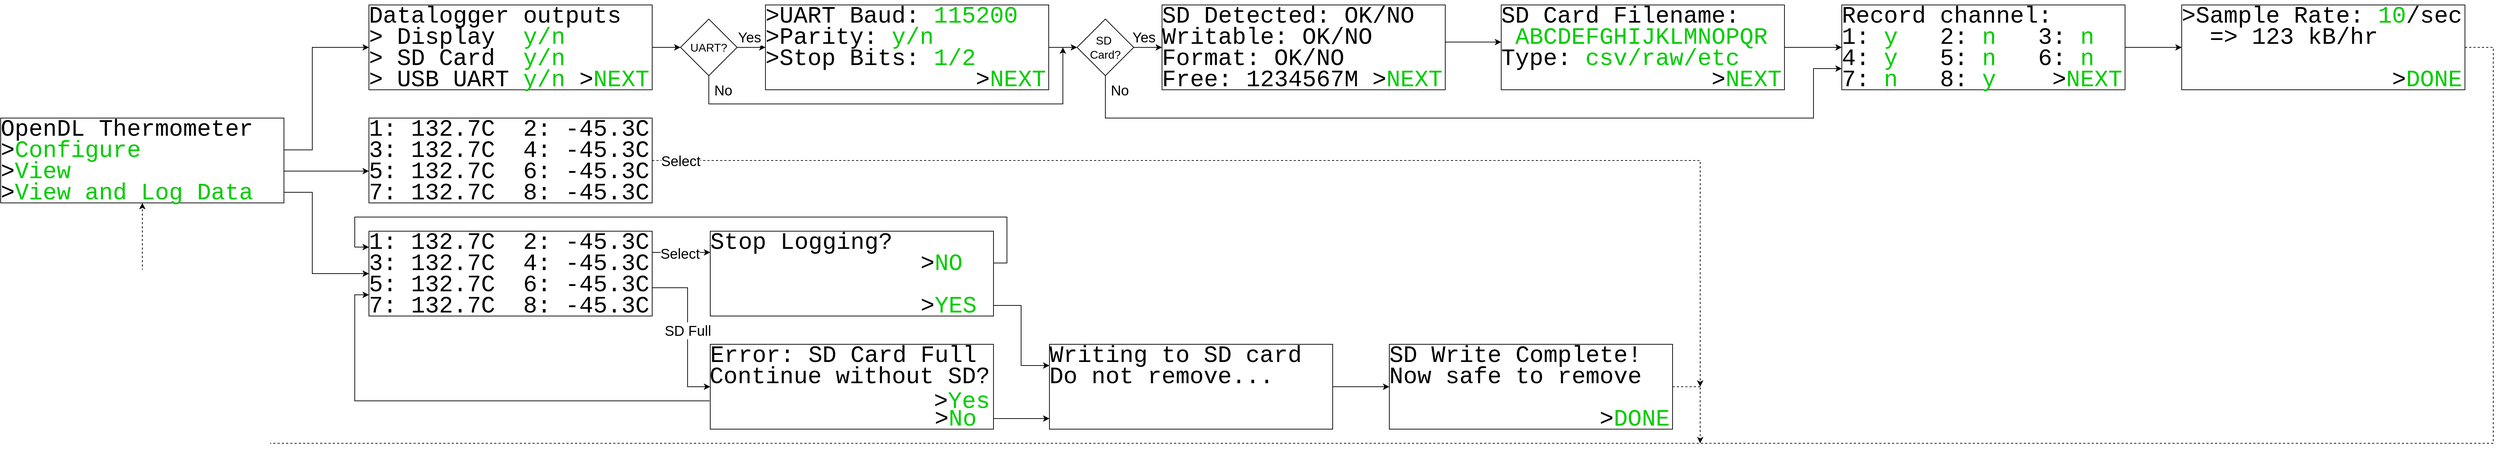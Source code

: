 <mxfile version="24.7.17">
  <diagram name="Page-1" id="Q3xABJWAg-SNLwv8lgqA">
    <mxGraphModel dx="2954" dy="1181" grid="1" gridSize="10" guides="1" tooltips="1" connect="1" arrows="1" fold="1" page="1" pageScale="1" pageWidth="827" pageHeight="1169" math="0" shadow="0">
      <root>
        <mxCell id="0" />
        <mxCell id="1" parent="0" />
        <mxCell id="KfBXZv0DRO6nxlZnSBsi-146" value="" style="rounded=0;whiteSpace=wrap;html=1;" vertex="1" parent="1">
          <mxGeometry x="1042" y="360" width="400" height="120" as="geometry" />
        </mxCell>
        <mxCell id="KfBXZv0DRO6nxlZnSBsi-16" value="" style="rounded=0;whiteSpace=wrap;html=1;" vertex="1" parent="1">
          <mxGeometry x="40" y="200" width="400" height="120" as="geometry" />
        </mxCell>
        <mxCell id="KfBXZv0DRO6nxlZnSBsi-17" value="&lt;font face=&quot;Courier New&quot;&gt;OpenDL Thermometer&lt;/font&gt;" style="text;html=1;align=left;verticalAlign=middle;whiteSpace=wrap;rounded=0;fontSize=33;spacingRight=0;spacingTop=0;spacing=0;imageHeight=24;fixedWidth=1;" vertex="1" parent="1">
          <mxGeometry x="40" y="200" width="400" height="30" as="geometry" />
        </mxCell>
        <mxCell id="KfBXZv0DRO6nxlZnSBsi-26" style="edgeStyle=orthogonalEdgeStyle;rounded=0;orthogonalLoop=1;jettySize=auto;html=1;exitX=1;exitY=0.5;exitDx=0;exitDy=0;entryX=0;entryY=0;entryDx=0;entryDy=0;" edge="1" parent="1" source="KfBXZv0DRO6nxlZnSBsi-18" target="KfBXZv0DRO6nxlZnSBsi-24">
          <mxGeometry relative="1" as="geometry">
            <Array as="points">
              <mxPoint x="480" y="245" />
              <mxPoint x="480" y="100" />
            </Array>
          </mxGeometry>
        </mxCell>
        <mxCell id="KfBXZv0DRO6nxlZnSBsi-18" value="&lt;font face=&quot;Courier New&quot;&gt;&amp;gt;&lt;font color=&quot;#00cc00&quot;&gt;Configure&lt;br&gt;&lt;/font&gt;&lt;/font&gt;" style="text;html=1;align=left;verticalAlign=middle;whiteSpace=wrap;rounded=0;fontSize=33;spacingRight=0;spacingTop=0;spacing=0;imageHeight=24;fixedWidth=1;" vertex="1" parent="1">
          <mxGeometry x="40" y="230" width="400" height="30" as="geometry" />
        </mxCell>
        <mxCell id="KfBXZv0DRO6nxlZnSBsi-32" style="edgeStyle=orthogonalEdgeStyle;rounded=0;orthogonalLoop=1;jettySize=auto;html=1;exitX=1;exitY=0.5;exitDx=0;exitDy=0;entryX=0;entryY=0.5;entryDx=0;entryDy=0;" edge="1" parent="1" source="KfBXZv0DRO6nxlZnSBsi-19">
          <mxGeometry relative="1" as="geometry">
            <mxPoint x="560" y="275" as="targetPoint" />
          </mxGeometry>
        </mxCell>
        <mxCell id="KfBXZv0DRO6nxlZnSBsi-19" value="&lt;font face=&quot;Courier New&quot;&gt;&amp;gt;&lt;font color=&quot;#00cc00&quot;&gt;View&lt;br&gt;&lt;/font&gt;&lt;/font&gt;" style="text;html=1;align=left;verticalAlign=middle;whiteSpace=wrap;rounded=0;fontSize=33;spacingRight=0;spacingTop=0;spacing=0;imageHeight=24;fixedWidth=1;" vertex="1" parent="1">
          <mxGeometry x="40" y="260" width="400" height="30" as="geometry" />
        </mxCell>
        <mxCell id="KfBXZv0DRO6nxlZnSBsi-38" style="edgeStyle=orthogonalEdgeStyle;rounded=0;orthogonalLoop=1;jettySize=auto;html=1;exitX=1;exitY=0.5;exitDx=0;exitDy=0;entryX=0;entryY=0;entryDx=0;entryDy=0;" edge="1" parent="1" source="KfBXZv0DRO6nxlZnSBsi-20">
          <mxGeometry relative="1" as="geometry">
            <mxPoint x="560.0" y="420" as="targetPoint" />
            <Array as="points">
              <mxPoint x="480" y="305" />
              <mxPoint x="480" y="420" />
            </Array>
          </mxGeometry>
        </mxCell>
        <mxCell id="KfBXZv0DRO6nxlZnSBsi-20" value="&lt;font face=&quot;Courier New&quot;&gt;&amp;gt;&lt;font color=&quot;#00cc00&quot;&gt;View and Log Data&lt;br&gt;&lt;/font&gt;&lt;/font&gt;" style="text;html=1;align=left;verticalAlign=middle;whiteSpace=wrap;rounded=0;fontSize=33;spacingRight=0;spacingTop=0;spacing=0;imageHeight=24;fixedWidth=1;" vertex="1" parent="1">
          <mxGeometry x="40" y="290" width="400" height="30" as="geometry" />
        </mxCell>
        <mxCell id="KfBXZv0DRO6nxlZnSBsi-21" value="" style="rounded=0;whiteSpace=wrap;html=1;" vertex="1" parent="1">
          <mxGeometry x="560" y="40" width="400" height="120" as="geometry" />
        </mxCell>
        <mxCell id="KfBXZv0DRO6nxlZnSBsi-22" value="&lt;font face=&quot;Courier New&quot;&gt;Datalogger outputs&lt;br&gt;&lt;/font&gt;" style="text;html=1;align=left;verticalAlign=middle;whiteSpace=wrap;rounded=0;fontSize=33;spacingRight=0;spacingTop=0;spacing=0;imageHeight=24;fixedWidth=1;" vertex="1" parent="1">
          <mxGeometry x="560" y="40" width="400" height="30" as="geometry" />
        </mxCell>
        <mxCell id="KfBXZv0DRO6nxlZnSBsi-23" value="&lt;font face=&quot;Courier New&quot;&gt;&amp;gt; Display&amp;nbsp; &lt;font color=&quot;#00cc00&quot;&gt;y/n&lt;br&gt;&lt;/font&gt;&lt;/font&gt;" style="text;html=1;align=left;verticalAlign=middle;whiteSpace=wrap;rounded=0;fontSize=33;spacingRight=0;spacingTop=0;spacing=0;imageHeight=24;fixedWidth=1;" vertex="1" parent="1">
          <mxGeometry x="560" y="70" width="400" height="30" as="geometry" />
        </mxCell>
        <mxCell id="KfBXZv0DRO6nxlZnSBsi-104" style="edgeStyle=orthogonalEdgeStyle;rounded=0;orthogonalLoop=1;jettySize=auto;html=1;exitX=1;exitY=0;exitDx=0;exitDy=0;entryX=0;entryY=0.5;entryDx=0;entryDy=0;" edge="1" parent="1" source="KfBXZv0DRO6nxlZnSBsi-24" target="KfBXZv0DRO6nxlZnSBsi-103">
          <mxGeometry relative="1" as="geometry">
            <Array as="points">
              <mxPoint x="970" y="100" />
              <mxPoint x="970" y="100" />
            </Array>
          </mxGeometry>
        </mxCell>
        <mxCell id="KfBXZv0DRO6nxlZnSBsi-24" value="&lt;font face=&quot;Courier New&quot;&gt;&amp;gt; SD Card&amp;nbsp; &lt;font color=&quot;#00cc00&quot;&gt;y/n&lt;br&gt;&lt;/font&gt;&lt;/font&gt;" style="text;html=1;align=left;verticalAlign=middle;whiteSpace=wrap;rounded=0;fontSize=33;spacingRight=0;spacingTop=0;spacing=0;imageHeight=24;fixedWidth=1;" vertex="1" parent="1">
          <mxGeometry x="560" y="100" width="400" height="30" as="geometry" />
        </mxCell>
        <mxCell id="KfBXZv0DRO6nxlZnSBsi-25" value="&lt;font face=&quot;Courier New&quot;&gt;&amp;gt; USB UART &lt;font color=&quot;#00cc00&quot;&gt;y/n&lt;/font&gt; &amp;gt;&lt;font color=&quot;#00cc00&quot;&gt;NEXT&lt;br&gt;&lt;/font&gt;&lt;/font&gt;" style="text;html=1;align=left;verticalAlign=middle;whiteSpace=wrap;rounded=0;fontSize=33;spacingRight=0;spacingTop=0;spacing=0;imageHeight=24;fixedWidth=1;" vertex="1" parent="1">
          <mxGeometry x="560" y="130" width="400" height="30" as="geometry" />
        </mxCell>
        <mxCell id="KfBXZv0DRO6nxlZnSBsi-27" value="" style="rounded=0;whiteSpace=wrap;html=1;" vertex="1" parent="1">
          <mxGeometry x="560" y="200" width="400" height="120" as="geometry" />
        </mxCell>
        <mxCell id="KfBXZv0DRO6nxlZnSBsi-33" value="" style="rounded=0;whiteSpace=wrap;html=1;" vertex="1" parent="1">
          <mxGeometry x="560" y="360" width="400" height="120" as="geometry" />
        </mxCell>
        <mxCell id="KfBXZv0DRO6nxlZnSBsi-39" value="&lt;font face=&quot;Courier New&quot;&gt;1: 132.7C&amp;nbsp; 2: -45.3C&lt;br&gt;&lt;/font&gt;" style="text;html=1;align=left;verticalAlign=middle;whiteSpace=wrap;rounded=0;fontSize=33;spacingRight=0;spacingTop=0;spacing=0;imageHeight=24;fixedWidth=1;" vertex="1" parent="1">
          <mxGeometry x="560" y="200" width="400" height="30" as="geometry" />
        </mxCell>
        <mxCell id="KfBXZv0DRO6nxlZnSBsi-40" value="&lt;font face=&quot;Courier New&quot;&gt;3: 132.7C&amp;nbsp; 4: -45.3C&lt;br&gt;&lt;/font&gt;" style="text;html=1;align=left;verticalAlign=middle;whiteSpace=wrap;rounded=0;fontSize=33;spacingRight=0;spacingTop=0;spacing=0;imageHeight=24;fixedWidth=1;" vertex="1" parent="1">
          <mxGeometry x="560" y="230" width="400" height="30" as="geometry" />
        </mxCell>
        <mxCell id="KfBXZv0DRO6nxlZnSBsi-135" style="edgeStyle=orthogonalEdgeStyle;rounded=0;orthogonalLoop=1;jettySize=auto;html=1;exitX=1;exitY=0;exitDx=0;exitDy=0;dashed=1;" edge="1" parent="1" source="KfBXZv0DRO6nxlZnSBsi-41">
          <mxGeometry relative="1" as="geometry">
            <mxPoint x="2440" y="580" as="targetPoint" />
            <Array as="points">
              <mxPoint x="2440" y="260" />
            </Array>
          </mxGeometry>
        </mxCell>
        <mxCell id="KfBXZv0DRO6nxlZnSBsi-41" value="&lt;font face=&quot;Courier New&quot;&gt;5: 132.7C&amp;nbsp; 6: -45.3C&lt;br&gt;&lt;/font&gt;" style="text;html=1;align=left;verticalAlign=middle;whiteSpace=wrap;rounded=0;fontSize=33;spacingRight=0;spacingTop=0;spacing=0;imageHeight=24;fixedWidth=1;" vertex="1" parent="1">
          <mxGeometry x="560" y="260" width="400" height="30" as="geometry" />
        </mxCell>
        <mxCell id="KfBXZv0DRO6nxlZnSBsi-42" value="&lt;font face=&quot;Courier New&quot;&gt;7: 132.7C&amp;nbsp; 8: -45.3C&lt;br&gt;&lt;/font&gt;" style="text;html=1;align=left;verticalAlign=middle;whiteSpace=wrap;rounded=0;fontSize=33;spacingRight=0;spacingTop=0;spacing=0;imageHeight=24;fixedWidth=1;" vertex="1" parent="1">
          <mxGeometry x="560" y="290" width="400" height="30" as="geometry" />
        </mxCell>
        <mxCell id="KfBXZv0DRO6nxlZnSBsi-51" value="" style="rounded=0;whiteSpace=wrap;html=1;" vertex="1" parent="1">
          <mxGeometry x="1680" y="40" width="400" height="120" as="geometry" />
        </mxCell>
        <mxCell id="KfBXZv0DRO6nxlZnSBsi-52" value="&lt;font face=&quot;Courier New&quot;&gt;SD Detected: OK/NO&lt;br&gt;&lt;/font&gt;" style="text;html=1;align=left;verticalAlign=middle;whiteSpace=wrap;rounded=0;fontSize=33;spacingRight=0;spacingTop=0;spacing=0;imageHeight=24;fixedWidth=1;" vertex="1" parent="1">
          <mxGeometry x="1680" y="40" width="400" height="30" as="geometry" />
        </mxCell>
        <mxCell id="KfBXZv0DRO6nxlZnSBsi-102" style="edgeStyle=orthogonalEdgeStyle;rounded=0;orthogonalLoop=1;jettySize=auto;html=1;exitX=1;exitY=0.75;exitDx=0;exitDy=0;entryX=0;entryY=0.75;entryDx=0;entryDy=0;" edge="1" parent="1" source="KfBXZv0DRO6nxlZnSBsi-53" target="KfBXZv0DRO6nxlZnSBsi-66">
          <mxGeometry relative="1" as="geometry" />
        </mxCell>
        <mxCell id="KfBXZv0DRO6nxlZnSBsi-53" value="&lt;font face=&quot;Courier New&quot;&gt;Writable: OK/NO&lt;br&gt;&lt;/font&gt;" style="text;html=1;align=left;verticalAlign=middle;whiteSpace=wrap;rounded=0;fontSize=33;spacingRight=0;spacingTop=0;spacing=0;imageHeight=24;fixedWidth=1;" vertex="1" parent="1">
          <mxGeometry x="1680" y="70" width="400" height="30" as="geometry" />
        </mxCell>
        <mxCell id="KfBXZv0DRO6nxlZnSBsi-54" value="&lt;font face=&quot;Courier New&quot;&gt;Format: OK/NO&lt;br&gt;&lt;/font&gt;" style="text;html=1;align=left;verticalAlign=middle;whiteSpace=wrap;rounded=0;fontSize=33;spacingRight=0;spacingTop=0;spacing=0;imageHeight=24;fixedWidth=1;" vertex="1" parent="1">
          <mxGeometry x="1680" y="100" width="400" height="30" as="geometry" />
        </mxCell>
        <mxCell id="KfBXZv0DRO6nxlZnSBsi-57" value="&lt;font face=&quot;Courier New&quot;&gt;1: 132.7C&amp;nbsp; 2: -45.3C&lt;br&gt;&lt;/font&gt;" style="text;html=1;align=left;verticalAlign=middle;whiteSpace=wrap;rounded=0;fontSize=33;spacingRight=0;spacingTop=0;spacing=0;imageHeight=24;fixedWidth=1;" vertex="1" parent="1">
          <mxGeometry x="560" y="360" width="400" height="30" as="geometry" />
        </mxCell>
        <mxCell id="KfBXZv0DRO6nxlZnSBsi-151" style="edgeStyle=orthogonalEdgeStyle;rounded=0;orthogonalLoop=1;jettySize=auto;html=1;exitX=1;exitY=0;exitDx=0;exitDy=0;entryX=0;entryY=0.25;entryDx=0;entryDy=0;jumpStyle=arc;" edge="1" parent="1" source="KfBXZv0DRO6nxlZnSBsi-58" target="KfBXZv0DRO6nxlZnSBsi-146">
          <mxGeometry relative="1" as="geometry">
            <Array as="points">
              <mxPoint x="980" y="390" />
              <mxPoint x="980" y="390" />
            </Array>
          </mxGeometry>
        </mxCell>
        <mxCell id="KfBXZv0DRO6nxlZnSBsi-58" value="&lt;font face=&quot;Courier New&quot;&gt;3: 132.7C&amp;nbsp; 4: -45.3C&lt;br&gt;&lt;/font&gt;" style="text;html=1;align=left;verticalAlign=middle;whiteSpace=wrap;rounded=0;fontSize=33;spacingRight=0;spacingTop=0;spacing=0;imageHeight=24;fixedWidth=1;" vertex="1" parent="1">
          <mxGeometry x="560" y="390" width="400" height="30" as="geometry" />
        </mxCell>
        <mxCell id="KfBXZv0DRO6nxlZnSBsi-126" style="edgeStyle=orthogonalEdgeStyle;rounded=0;orthogonalLoop=1;jettySize=auto;html=1;exitX=1;exitY=0;exitDx=0;exitDy=0;entryX=0;entryY=0.5;entryDx=0;entryDy=0;jumpStyle=arc;" edge="1" parent="1" target="KfBXZv0DRO6nxlZnSBsi-121">
          <mxGeometry relative="1" as="geometry">
            <mxPoint x="960" y="440" as="sourcePoint" />
            <mxPoint x="1042" y="600" as="targetPoint" />
            <Array as="points">
              <mxPoint x="1010" y="440" />
              <mxPoint x="1010" y="580" />
            </Array>
          </mxGeometry>
        </mxCell>
        <mxCell id="KfBXZv0DRO6nxlZnSBsi-127" value="SD Full" style="edgeLabel;html=1;align=center;verticalAlign=middle;resizable=0;points=[];fontSize=20;" vertex="1" connectable="0" parent="KfBXZv0DRO6nxlZnSBsi-126">
          <mxGeometry x="-0.056" relative="1" as="geometry">
            <mxPoint y="5" as="offset" />
          </mxGeometry>
        </mxCell>
        <mxCell id="KfBXZv0DRO6nxlZnSBsi-59" value="&lt;font face=&quot;Courier New&quot;&gt;5: 132.7C&amp;nbsp; 6: -45.3C&lt;br&gt;&lt;/font&gt;" style="text;html=1;align=left;verticalAlign=middle;whiteSpace=wrap;rounded=0;fontSize=33;spacingRight=0;spacingTop=0;spacing=0;imageHeight=24;fixedWidth=1;" vertex="1" parent="1">
          <mxGeometry x="560" y="420" width="400" height="30" as="geometry" />
        </mxCell>
        <mxCell id="KfBXZv0DRO6nxlZnSBsi-60" value="&lt;font face=&quot;Courier New&quot;&gt;7: 132.7C&amp;nbsp; 8: -45.3C&lt;br&gt;&lt;/font&gt;" style="text;html=1;align=left;verticalAlign=middle;whiteSpace=wrap;rounded=0;fontSize=33;spacingRight=0;spacingTop=0;spacing=0;imageHeight=24;fixedWidth=1;" vertex="1" parent="1">
          <mxGeometry x="560" y="450" width="400" height="30" as="geometry" />
        </mxCell>
        <mxCell id="KfBXZv0DRO6nxlZnSBsi-61" value="&lt;font face=&quot;Courier New&quot;&gt;Free: 1234567M &amp;gt;&lt;font color=&quot;#00cc00&quot;&gt;NEXT&lt;br&gt;&lt;/font&gt;&lt;/font&gt;" style="text;html=1;align=left;verticalAlign=middle;whiteSpace=wrap;rounded=0;fontSize=33;spacingRight=0;spacingTop=0;spacing=0;imageHeight=24;fixedWidth=1;" vertex="1" parent="1">
          <mxGeometry x="1680" y="130" width="400" height="30" as="geometry" />
        </mxCell>
        <mxCell id="KfBXZv0DRO6nxlZnSBsi-64" value="" style="rounded=0;whiteSpace=wrap;html=1;" vertex="1" parent="1">
          <mxGeometry x="2159" y="40" width="400" height="120" as="geometry" />
        </mxCell>
        <mxCell id="KfBXZv0DRO6nxlZnSBsi-65" value="&lt;font face=&quot;Courier New&quot;&gt;SD Card Filename:&lt;br&gt;&lt;/font&gt;" style="text;html=1;align=left;verticalAlign=middle;whiteSpace=wrap;rounded=0;fontSize=33;spacingRight=0;spacingTop=0;spacing=0;imageHeight=24;fixedWidth=1;" vertex="1" parent="1">
          <mxGeometry x="2159" y="40" width="400" height="30" as="geometry" />
        </mxCell>
        <mxCell id="KfBXZv0DRO6nxlZnSBsi-66" value="&lt;font face=&quot;Courier New&quot;&gt;&amp;nbsp;&lt;font color=&quot;#00cc00&quot;&gt;ABCDEFGHIJKLMNOPQR&lt;/font&gt;&lt;/font&gt;" style="text;html=1;align=left;verticalAlign=middle;whiteSpace=wrap;rounded=0;fontSize=33;spacingRight=0;spacingTop=0;spacing=0;imageHeight=24;fixedWidth=1;" vertex="1" parent="1">
          <mxGeometry x="2159" y="70" width="400" height="30" as="geometry" />
        </mxCell>
        <mxCell id="KfBXZv0DRO6nxlZnSBsi-86" style="edgeStyle=orthogonalEdgeStyle;rounded=0;orthogonalLoop=1;jettySize=auto;html=1;exitX=1;exitY=0;exitDx=0;exitDy=0;entryX=0;entryY=0;entryDx=0;entryDy=0;" edge="1" parent="1" source="KfBXZv0DRO6nxlZnSBsi-70" target="KfBXZv0DRO6nxlZnSBsi-91">
          <mxGeometry relative="1" as="geometry">
            <mxPoint x="2869" y="120" as="targetPoint" />
            <Array as="points">
              <mxPoint x="2620" y="100" />
              <mxPoint x="2620" y="100" />
            </Array>
          </mxGeometry>
        </mxCell>
        <mxCell id="KfBXZv0DRO6nxlZnSBsi-70" value="&lt;font face=&quot;Courier New&quot;&gt;Type: &lt;font color=&quot;#00cc00&quot;&gt;csv/raw/etc&lt;br&gt;&lt;/font&gt;&lt;/font&gt;" style="text;html=1;align=left;verticalAlign=middle;whiteSpace=wrap;rounded=0;fontSize=33;spacingRight=0;spacingTop=0;spacing=0;imageHeight=24;fixedWidth=1;" vertex="1" parent="1">
          <mxGeometry x="2159" y="100" width="400" height="30" as="geometry" />
        </mxCell>
        <mxCell id="KfBXZv0DRO6nxlZnSBsi-79" value="&lt;font face=&quot;Courier New&quot;&gt;&amp;nbsp;&amp;nbsp;&amp;nbsp;&amp;nbsp;&amp;nbsp;&amp;nbsp;&amp;nbsp;&amp;nbsp;&amp;nbsp;&amp;nbsp;&amp;nbsp;&amp;nbsp;&amp;nbsp;&amp;nbsp; &amp;gt;&lt;font color=&quot;#00cc00&quot;&gt;NEXT&lt;/font&gt;&lt;/font&gt;" style="text;html=1;align=left;verticalAlign=middle;whiteSpace=wrap;rounded=0;fontSize=33;spacingRight=0;spacingTop=0;spacing=0;imageHeight=24;fixedWidth=1;" vertex="1" parent="1">
          <mxGeometry x="2159" y="130" width="400" height="30" as="geometry" />
        </mxCell>
        <mxCell id="KfBXZv0DRO6nxlZnSBsi-88" value="" style="rounded=0;whiteSpace=wrap;html=1;" vertex="1" parent="1">
          <mxGeometry x="2640" y="40" width="400" height="120" as="geometry" />
        </mxCell>
        <mxCell id="KfBXZv0DRO6nxlZnSBsi-89" value="&lt;font face=&quot;Courier New&quot;&gt;Record channel:&lt;br&gt;&lt;/font&gt;" style="text;html=1;align=left;verticalAlign=middle;whiteSpace=wrap;rounded=0;fontSize=33;spacingRight=0;spacingTop=0;spacing=0;imageHeight=24;fixedWidth=1;" vertex="1" parent="1">
          <mxGeometry x="2640" y="40" width="400" height="30" as="geometry" />
        </mxCell>
        <mxCell id="KfBXZv0DRO6nxlZnSBsi-90" value="&lt;font face=&quot;Courier New&quot;&gt;1: &lt;font color=&quot;#00cc00&quot;&gt;y&lt;/font&gt;&amp;nbsp;&amp;nbsp; 2: &lt;font color=&quot;#00cc00&quot;&gt;n&lt;/font&gt;&amp;nbsp;&amp;nbsp; 3: &lt;font color=&quot;#00cc00&quot;&gt;n&lt;/font&gt;&lt;/font&gt;" style="text;html=1;align=left;verticalAlign=middle;whiteSpace=wrap;rounded=0;fontSize=33;spacingRight=0;spacingTop=0;spacing=0;imageHeight=24;fixedWidth=1;" vertex="1" parent="1">
          <mxGeometry x="2640" y="70" width="400" height="30" as="geometry" />
        </mxCell>
        <mxCell id="KfBXZv0DRO6nxlZnSBsi-120" style="edgeStyle=orthogonalEdgeStyle;rounded=0;orthogonalLoop=1;jettySize=auto;html=1;exitX=1;exitY=0;exitDx=0;exitDy=0;entryX=0;entryY=1;entryDx=0;entryDy=0;" edge="1" parent="1" source="KfBXZv0DRO6nxlZnSBsi-91">
          <mxGeometry relative="1" as="geometry">
            <mxPoint x="3120" y="100" as="targetPoint" />
            <Array as="points">
              <mxPoint x="3060" y="100" />
              <mxPoint x="3060" y="100" />
            </Array>
          </mxGeometry>
        </mxCell>
        <mxCell id="KfBXZv0DRO6nxlZnSBsi-91" value="&lt;font face=&quot;Courier New&quot;&gt;4: &lt;font color=&quot;#00cc00&quot;&gt;y&lt;/font&gt;&amp;nbsp;&amp;nbsp; 5: &lt;font color=&quot;#00cc00&quot;&gt;n&lt;/font&gt;&amp;nbsp;&amp;nbsp; 6: &lt;font color=&quot;#00cc00&quot;&gt;n&lt;/font&gt;&lt;/font&gt;" style="text;html=1;align=left;verticalAlign=middle;whiteSpace=wrap;rounded=0;fontSize=33;spacingRight=0;spacingTop=0;spacing=0;imageHeight=24;fixedWidth=1;" vertex="1" parent="1">
          <mxGeometry x="2640" y="100" width="400" height="30" as="geometry" />
        </mxCell>
        <mxCell id="KfBXZv0DRO6nxlZnSBsi-92" value="&lt;font face=&quot;Courier New&quot;&gt;7: &lt;font color=&quot;#00cc00&quot;&gt;n&lt;/font&gt;&amp;nbsp;&amp;nbsp; 8: &lt;font color=&quot;#00cc00&quot;&gt;y&lt;/font&gt;&lt;/font&gt;&lt;font face=&quot;Courier New&quot;&gt;&amp;nbsp;&amp;nbsp;&amp;nbsp; &amp;gt;&lt;font color=&quot;#00cc00&quot;&gt;NEXT&lt;/font&gt;&lt;/font&gt;" style="text;html=1;align=left;verticalAlign=middle;whiteSpace=wrap;rounded=0;fontSize=33;spacingRight=0;spacingTop=0;spacing=0;imageHeight=24;fixedWidth=1;" vertex="1" parent="1">
          <mxGeometry x="2640" y="130" width="400" height="30" as="geometry" />
        </mxCell>
        <mxCell id="KfBXZv0DRO6nxlZnSBsi-95" value="" style="rounded=0;whiteSpace=wrap;html=1;" vertex="1" parent="1">
          <mxGeometry x="1120" y="40" width="400" height="120" as="geometry" />
        </mxCell>
        <mxCell id="KfBXZv0DRO6nxlZnSBsi-96" value="&lt;font face=&quot;Courier New&quot;&gt;&amp;gt;UART Baud: &lt;font color=&quot;#00cc00&quot;&gt;115200&lt;br&gt;&lt;/font&gt;&lt;/font&gt;" style="text;html=1;align=left;verticalAlign=middle;whiteSpace=wrap;rounded=0;fontSize=33;spacingRight=0;spacingTop=0;spacing=0;imageHeight=24;fixedWidth=1;" vertex="1" parent="1">
          <mxGeometry x="1120" y="40" width="400" height="30" as="geometry" />
        </mxCell>
        <mxCell id="KfBXZv0DRO6nxlZnSBsi-97" value="&lt;font face=&quot;Courier New&quot;&gt;&amp;gt;Parity: &lt;font color=&quot;#00cc00&quot;&gt;y/n&lt;br&gt;&lt;/font&gt;&lt;/font&gt;" style="text;html=1;align=left;verticalAlign=middle;whiteSpace=wrap;rounded=0;fontSize=33;spacingRight=0;spacingTop=0;spacing=0;imageHeight=24;fixedWidth=1;" vertex="1" parent="1">
          <mxGeometry x="1120" y="70" width="400" height="30" as="geometry" />
        </mxCell>
        <mxCell id="KfBXZv0DRO6nxlZnSBsi-109" style="edgeStyle=orthogonalEdgeStyle;rounded=0;orthogonalLoop=1;jettySize=auto;html=1;exitX=1;exitY=0;exitDx=0;exitDy=0;entryX=0;entryY=0.5;entryDx=0;entryDy=0;" edge="1" parent="1" source="KfBXZv0DRO6nxlZnSBsi-98" target="KfBXZv0DRO6nxlZnSBsi-107">
          <mxGeometry relative="1" as="geometry">
            <Array as="points">
              <mxPoint x="1530" y="100" />
              <mxPoint x="1530" y="100" />
            </Array>
          </mxGeometry>
        </mxCell>
        <mxCell id="KfBXZv0DRO6nxlZnSBsi-98" value="&lt;font face=&quot;Courier New&quot;&gt;&amp;gt;Stop Bits: &lt;font color=&quot;#00cc00&quot;&gt;1/2&lt;br&gt;&lt;/font&gt;&lt;/font&gt;" style="text;html=1;align=left;verticalAlign=middle;whiteSpace=wrap;rounded=0;fontSize=33;spacingRight=0;spacingTop=0;spacing=0;imageHeight=24;fixedWidth=1;" vertex="1" parent="1">
          <mxGeometry x="1120" y="100" width="400" height="30" as="geometry" />
        </mxCell>
        <mxCell id="KfBXZv0DRO6nxlZnSBsi-99" value="&lt;font face=&quot;Courier New&quot;&gt;&amp;nbsp; &amp;nbsp; &amp;nbsp; &amp;nbsp; &amp;nbsp; &amp;nbsp; &amp;nbsp;&amp;nbsp; &amp;gt;&lt;font color=&quot;#00cc00&quot;&gt;NEXT&lt;br&gt;&lt;/font&gt;&lt;/font&gt;" style="text;html=1;align=left;verticalAlign=middle;whiteSpace=wrap;rounded=0;fontSize=33;spacingRight=0;spacingTop=0;spacing=0;imageHeight=24;fixedWidth=1;" vertex="1" parent="1">
          <mxGeometry x="1120" y="130" width="400" height="30" as="geometry" />
        </mxCell>
        <mxCell id="KfBXZv0DRO6nxlZnSBsi-105" style="edgeStyle=orthogonalEdgeStyle;rounded=0;orthogonalLoop=1;jettySize=auto;html=1;exitX=1;exitY=0.5;exitDx=0;exitDy=0;entryX=0;entryY=0;entryDx=0;entryDy=0;" edge="1" parent="1" source="KfBXZv0DRO6nxlZnSBsi-103" target="KfBXZv0DRO6nxlZnSBsi-98">
          <mxGeometry relative="1" as="geometry">
            <Array as="points">
              <mxPoint x="1110" y="100" />
              <mxPoint x="1110" y="100" />
            </Array>
          </mxGeometry>
        </mxCell>
        <mxCell id="KfBXZv0DRO6nxlZnSBsi-106" value="Yes" style="edgeLabel;html=1;align=center;verticalAlign=middle;resizable=0;points=[];fontSize=20;" vertex="1" connectable="0" parent="KfBXZv0DRO6nxlZnSBsi-105">
          <mxGeometry x="-0.16" relative="1" as="geometry">
            <mxPoint y="-15" as="offset" />
          </mxGeometry>
        </mxCell>
        <mxCell id="KfBXZv0DRO6nxlZnSBsi-108" style="edgeStyle=orthogonalEdgeStyle;rounded=0;orthogonalLoop=1;jettySize=auto;html=1;exitX=0.5;exitY=1;exitDx=0;exitDy=0;" edge="1" parent="1" source="KfBXZv0DRO6nxlZnSBsi-103">
          <mxGeometry relative="1" as="geometry">
            <mxPoint x="1540" y="100" as="targetPoint" />
            <Array as="points">
              <mxPoint x="1040" y="180" />
              <mxPoint x="1540" y="180" />
              <mxPoint x="1540" y="100" />
            </Array>
          </mxGeometry>
        </mxCell>
        <mxCell id="KfBXZv0DRO6nxlZnSBsi-112" value="No" style="edgeLabel;html=1;align=center;verticalAlign=middle;resizable=0;points=[];fontSize=20;" vertex="1" connectable="0" parent="KfBXZv0DRO6nxlZnSBsi-108">
          <mxGeometry x="-0.949" y="-1" relative="1" as="geometry">
            <mxPoint x="21" y="4" as="offset" />
          </mxGeometry>
        </mxCell>
        <mxCell id="KfBXZv0DRO6nxlZnSBsi-103" value="&lt;font style=&quot;font-size: 16px;&quot;&gt;UART?&lt;/font&gt;" style="rhombus;whiteSpace=wrap;html=1;" vertex="1" parent="1">
          <mxGeometry x="1000" y="60" width="80" height="80" as="geometry" />
        </mxCell>
        <mxCell id="KfBXZv0DRO6nxlZnSBsi-110" style="edgeStyle=orthogonalEdgeStyle;rounded=0;orthogonalLoop=1;jettySize=auto;html=1;exitX=1;exitY=0.5;exitDx=0;exitDy=0;entryX=0;entryY=1;entryDx=0;entryDy=0;" edge="1" parent="1" source="KfBXZv0DRO6nxlZnSBsi-107" target="KfBXZv0DRO6nxlZnSBsi-53">
          <mxGeometry relative="1" as="geometry">
            <Array as="points">
              <mxPoint x="1670" y="100" />
              <mxPoint x="1670" y="100" />
            </Array>
          </mxGeometry>
        </mxCell>
        <mxCell id="KfBXZv0DRO6nxlZnSBsi-111" value="Yes" style="edgeLabel;html=1;align=center;verticalAlign=middle;resizable=0;points=[];fontSize=20;" vertex="1" connectable="0" parent="KfBXZv0DRO6nxlZnSBsi-110">
          <mxGeometry x="-0.16" y="-3" relative="1" as="geometry">
            <mxPoint x="-3" y="-18" as="offset" />
          </mxGeometry>
        </mxCell>
        <mxCell id="KfBXZv0DRO6nxlZnSBsi-113" style="edgeStyle=orthogonalEdgeStyle;rounded=0;orthogonalLoop=1;jettySize=auto;html=1;exitX=0.5;exitY=1;exitDx=0;exitDy=0;entryX=0;entryY=0;entryDx=0;entryDy=0;" edge="1" parent="1" source="KfBXZv0DRO6nxlZnSBsi-107" target="KfBXZv0DRO6nxlZnSBsi-92">
          <mxGeometry relative="1" as="geometry">
            <Array as="points">
              <mxPoint x="1600" y="200" />
              <mxPoint x="2600" y="200" />
              <mxPoint x="2600" y="130" />
            </Array>
          </mxGeometry>
        </mxCell>
        <mxCell id="KfBXZv0DRO6nxlZnSBsi-114" value="No" style="edgeLabel;html=1;align=center;verticalAlign=middle;resizable=0;points=[];fontSize=20;" vertex="1" connectable="0" parent="KfBXZv0DRO6nxlZnSBsi-113">
          <mxGeometry x="-0.971" relative="1" as="geometry">
            <mxPoint x="20" y="3" as="offset" />
          </mxGeometry>
        </mxCell>
        <mxCell id="KfBXZv0DRO6nxlZnSBsi-107" value="&lt;div&gt;&lt;font style=&quot;font-size: 16px;&quot;&gt;SD&amp;nbsp;&lt;/font&gt;&lt;/div&gt;&lt;div&gt;&lt;font style=&quot;font-size: 16px;&quot;&gt;Card?&lt;/font&gt;&lt;/div&gt;" style="rhombus;whiteSpace=wrap;html=1;" vertex="1" parent="1">
          <mxGeometry x="1560" y="60" width="80" height="80" as="geometry" />
        </mxCell>
        <mxCell id="KfBXZv0DRO6nxlZnSBsi-136" style="edgeStyle=orthogonalEdgeStyle;rounded=0;orthogonalLoop=1;jettySize=auto;html=1;exitX=1;exitY=0.5;exitDx=0;exitDy=0;dashed=1;entryX=0.5;entryY=1;entryDx=0;entryDy=0;" edge="1" parent="1" source="KfBXZv0DRO6nxlZnSBsi-115" target="KfBXZv0DRO6nxlZnSBsi-20">
          <mxGeometry relative="1" as="geometry">
            <mxPoint x="1960" y="520" as="targetPoint" />
            <Array as="points">
              <mxPoint x="3560" y="100" />
              <mxPoint x="3560" y="660" />
              <mxPoint x="240" y="660" />
            </Array>
          </mxGeometry>
        </mxCell>
        <mxCell id="KfBXZv0DRO6nxlZnSBsi-115" value="" style="rounded=0;whiteSpace=wrap;html=1;" vertex="1" parent="1">
          <mxGeometry x="3120" y="40" width="400" height="120" as="geometry" />
        </mxCell>
        <mxCell id="KfBXZv0DRO6nxlZnSBsi-116" value="&lt;font face=&quot;Courier New&quot;&gt;&amp;gt;Sample Rate: &lt;font color=&quot;#00cc00&quot;&gt;10&lt;/font&gt;/sec&lt;br&gt;&lt;/font&gt;" style="text;html=1;align=left;verticalAlign=middle;whiteSpace=wrap;rounded=0;fontSize=33;spacingRight=0;spacingTop=0;spacing=0;imageHeight=24;fixedWidth=1;" vertex="1" parent="1">
          <mxGeometry x="3120" y="40" width="400" height="30" as="geometry" />
        </mxCell>
        <mxCell id="KfBXZv0DRO6nxlZnSBsi-119" value="&lt;font face=&quot;Courier New&quot;&gt;&amp;nbsp; &amp;nbsp; &amp;nbsp; &amp;nbsp; &amp;nbsp; &amp;nbsp; &amp;nbsp;&amp;nbsp; &amp;gt;&lt;font color=&quot;#00cc00&quot;&gt;DONE&lt;/font&gt;&lt;/font&gt;" style="text;html=1;align=left;verticalAlign=middle;whiteSpace=wrap;rounded=0;fontSize=33;spacingRight=0;spacingTop=0;spacing=0;imageHeight=24;fixedWidth=1;" vertex="1" parent="1">
          <mxGeometry x="3120" y="130" width="400" height="30" as="geometry" />
        </mxCell>
        <mxCell id="KfBXZv0DRO6nxlZnSBsi-121" value="" style="rounded=0;whiteSpace=wrap;html=1;" vertex="1" parent="1">
          <mxGeometry x="1042" y="520" width="400" height="120" as="geometry" />
        </mxCell>
        <mxCell id="KfBXZv0DRO6nxlZnSBsi-122" value="&lt;font face=&quot;Courier New&quot;&gt;Stop Logging?&lt;br&gt;&lt;/font&gt;" style="text;html=1;align=left;verticalAlign=middle;whiteSpace=wrap;rounded=0;fontSize=33;spacingRight=0;spacingTop=0;spacing=0;imageHeight=24;fixedWidth=1;" vertex="1" parent="1">
          <mxGeometry x="1042" y="360" width="400" height="30" as="geometry" />
        </mxCell>
        <mxCell id="KfBXZv0DRO6nxlZnSBsi-156" style="edgeStyle=orthogonalEdgeStyle;rounded=0;orthogonalLoop=1;jettySize=auto;html=1;exitX=1;exitY=0.5;exitDx=0;exitDy=0;entryX=0;entryY=1;entryDx=0;entryDy=0;" edge="1" parent="1" source="KfBXZv0DRO6nxlZnSBsi-125" target="KfBXZv0DRO6nxlZnSBsi-129">
          <mxGeometry relative="1" as="geometry">
            <Array as="points">
              <mxPoint x="1481" y="465" />
              <mxPoint x="1481" y="550" />
            </Array>
          </mxGeometry>
        </mxCell>
        <mxCell id="KfBXZv0DRO6nxlZnSBsi-125" value="&lt;font face=&quot;Courier New&quot;&gt;&amp;nbsp; &amp;nbsp;&amp;nbsp; &amp;nbsp; &amp;nbsp; &amp;nbsp;&amp;nbsp;&amp;nbsp;&amp;nbsp;&amp;nbsp; &amp;gt;&lt;font color=&quot;#00cc00&quot;&gt;YES&lt;br&gt;&lt;/font&gt;&lt;/font&gt;" style="text;html=1;align=left;verticalAlign=middle;whiteSpace=wrap;rounded=0;fontSize=33;spacingRight=0;spacingTop=0;spacing=0;imageHeight=24;fixedWidth=1;" vertex="1" parent="1">
          <mxGeometry x="1042" y="450" width="400" height="30" as="geometry" />
        </mxCell>
        <mxCell id="KfBXZv0DRO6nxlZnSBsi-137" style="edgeStyle=orthogonalEdgeStyle;rounded=0;orthogonalLoop=1;jettySize=auto;html=1;exitX=1;exitY=0.5;exitDx=0;exitDy=0;entryX=0;entryY=1;entryDx=0;entryDy=0;" edge="1" parent="1" source="KfBXZv0DRO6nxlZnSBsi-128" target="KfBXZv0DRO6nxlZnSBsi-144">
          <mxGeometry relative="1" as="geometry">
            <mxPoint x="1961" y="580" as="targetPoint" />
            <Array as="points">
              <mxPoint x="1981" y="580" />
              <mxPoint x="1981" y="580" />
            </Array>
          </mxGeometry>
        </mxCell>
        <mxCell id="KfBXZv0DRO6nxlZnSBsi-128" value="" style="rounded=0;whiteSpace=wrap;html=1;" vertex="1" parent="1">
          <mxGeometry x="1521" y="520" width="400" height="120" as="geometry" />
        </mxCell>
        <mxCell id="KfBXZv0DRO6nxlZnSBsi-129" value="&lt;font face=&quot;Courier New&quot;&gt;Writing to SD card&lt;br&gt;&lt;/font&gt;" style="text;html=1;align=left;verticalAlign=middle;whiteSpace=wrap;rounded=0;fontSize=33;spacingRight=0;spacingTop=0;spacing=0;imageHeight=24;fixedWidth=1;" vertex="1" parent="1">
          <mxGeometry x="1521" y="520" width="400" height="30" as="geometry" />
        </mxCell>
        <mxCell id="KfBXZv0DRO6nxlZnSBsi-130" value="&lt;font face=&quot;Courier New&quot;&gt;&amp;nbsp;&amp;nbsp;&amp;nbsp;&amp;nbsp;&amp;nbsp;&amp;nbsp;&amp;nbsp;&amp;nbsp;&amp;nbsp;&amp;nbsp;&amp;nbsp;&amp;nbsp;&amp;nbsp;&amp;nbsp; &lt;font color=&quot;#00cc00&quot;&gt;&lt;br&gt;&lt;/font&gt;&lt;/font&gt;" style="text;html=1;align=left;verticalAlign=middle;whiteSpace=wrap;rounded=0;fontSize=33;spacingRight=0;spacingTop=0;spacing=0;imageHeight=24;fixedWidth=1;" vertex="1" parent="1">
          <mxGeometry x="1521" y="610" width="400" height="30" as="geometry" />
        </mxCell>
        <mxCell id="KfBXZv0DRO6nxlZnSBsi-140" style="edgeStyle=orthogonalEdgeStyle;rounded=0;orthogonalLoop=1;jettySize=auto;html=1;exitX=1;exitY=0.5;exitDx=0;exitDy=0;entryX=0;entryY=0.75;entryDx=0;entryDy=0;" edge="1" parent="1" source="KfBXZv0DRO6nxlZnSBsi-131" target="KfBXZv0DRO6nxlZnSBsi-57">
          <mxGeometry relative="1" as="geometry">
            <Array as="points">
              <mxPoint x="1461" y="405" />
              <mxPoint x="1461" y="340" />
              <mxPoint x="540" y="340" />
              <mxPoint x="540" y="383" />
            </Array>
          </mxGeometry>
        </mxCell>
        <mxCell id="KfBXZv0DRO6nxlZnSBsi-131" value="&lt;font face=&quot;Courier New&quot;&gt;&amp;nbsp;&amp;nbsp;&amp;nbsp;&amp;nbsp;&amp;nbsp;&amp;nbsp;&amp;nbsp;&amp;nbsp;&amp;nbsp;&amp;nbsp;&amp;nbsp;&amp;nbsp;&amp;nbsp;&amp;nbsp; &amp;gt;&lt;font color=&quot;#00cc00&quot;&gt;NO&lt;/font&gt;&lt;/font&gt;" style="text;html=1;align=left;verticalAlign=middle;whiteSpace=wrap;rounded=0;fontSize=33;spacingRight=0;spacingTop=0;spacing=0;imageHeight=24;fixedWidth=1;" vertex="1" parent="1">
          <mxGeometry x="1042" y="390" width="400" height="30" as="geometry" />
        </mxCell>
        <mxCell id="KfBXZv0DRO6nxlZnSBsi-133" value="&lt;font face=&quot;Courier New&quot;&gt;Do not remove...&lt;br&gt;&lt;/font&gt;" style="text;html=1;align=left;verticalAlign=middle;whiteSpace=wrap;rounded=0;fontSize=33;spacingRight=0;spacingTop=0;spacing=0;imageHeight=24;fixedWidth=1;" vertex="1" parent="1">
          <mxGeometry x="1521" y="550" width="400" height="30" as="geometry" />
        </mxCell>
        <mxCell id="KfBXZv0DRO6nxlZnSBsi-138" value="&lt;font face=&quot;Courier New&quot;&gt;&amp;nbsp; =&amp;gt; 123 kB/hr&lt;/font&gt;" style="text;html=1;align=left;verticalAlign=middle;whiteSpace=wrap;rounded=0;fontSize=33;spacingRight=0;spacingTop=0;spacing=0;imageHeight=24;fixedWidth=1;" vertex="1" parent="1">
          <mxGeometry x="3120" y="70" width="400" height="30" as="geometry" />
        </mxCell>
        <mxCell id="KfBXZv0DRO6nxlZnSBsi-141" value="" style="rounded=0;whiteSpace=wrap;html=1;" vertex="1" parent="1">
          <mxGeometry x="2001" y="520" width="400" height="120" as="geometry" />
        </mxCell>
        <mxCell id="KfBXZv0DRO6nxlZnSBsi-142" value="&lt;font face=&quot;Courier New&quot;&gt;SD Write Complete!&lt;br&gt;&lt;/font&gt;" style="text;html=1;align=left;verticalAlign=middle;whiteSpace=wrap;rounded=0;fontSize=33;spacingRight=0;spacingTop=0;spacing=0;imageHeight=24;fixedWidth=1;" vertex="1" parent="1">
          <mxGeometry x="2001" y="520" width="400" height="30" as="geometry" />
        </mxCell>
        <mxCell id="KfBXZv0DRO6nxlZnSBsi-143" value="&lt;font face=&quot;Courier New&quot;&gt;&amp;nbsp;&amp;nbsp;&amp;nbsp;&amp;nbsp;&amp;nbsp;&amp;nbsp;&amp;nbsp;&amp;nbsp;&amp;nbsp;&amp;nbsp;&amp;nbsp;&amp;nbsp;&amp;nbsp;&amp;nbsp; &amp;gt;&lt;font color=&quot;#00cc00&quot;&gt;DONE&lt;br&gt;&lt;/font&gt;&lt;/font&gt;" style="text;html=1;align=left;verticalAlign=middle;whiteSpace=wrap;rounded=0;fontSize=33;spacingRight=0;spacingTop=0;spacing=0;imageHeight=24;fixedWidth=1;" vertex="1" parent="1">
          <mxGeometry x="2001" y="610" width="400" height="30" as="geometry" />
        </mxCell>
        <mxCell id="KfBXZv0DRO6nxlZnSBsi-145" style="edgeStyle=orthogonalEdgeStyle;rounded=0;orthogonalLoop=1;jettySize=auto;html=1;exitX=1;exitY=1;exitDx=0;exitDy=0;dashed=1;" edge="1" parent="1" source="KfBXZv0DRO6nxlZnSBsi-144">
          <mxGeometry relative="1" as="geometry">
            <mxPoint x="2440" y="660" as="targetPoint" />
            <Array as="points">
              <mxPoint x="2441" y="580" />
              <mxPoint x="2441" y="580" />
            </Array>
          </mxGeometry>
        </mxCell>
        <mxCell id="KfBXZv0DRO6nxlZnSBsi-144" value="&lt;font face=&quot;Courier New&quot;&gt;Now safe to remove&lt;br&gt;&lt;/font&gt;" style="text;html=1;align=left;verticalAlign=middle;whiteSpace=wrap;rounded=0;fontSize=33;spacingRight=0;spacingTop=0;spacing=0;imageHeight=24;fixedWidth=1;" vertex="1" parent="1">
          <mxGeometry x="2001" y="550" width="400" height="30" as="geometry" />
        </mxCell>
        <mxCell id="KfBXZv0DRO6nxlZnSBsi-157" style="edgeStyle=orthogonalEdgeStyle;rounded=0;orthogonalLoop=1;jettySize=auto;html=1;entryX=0;entryY=0.5;entryDx=0;entryDy=0;" edge="1" parent="1" source="KfBXZv0DRO6nxlZnSBsi-150" target="KfBXZv0DRO6nxlZnSBsi-130">
          <mxGeometry relative="1" as="geometry" />
        </mxCell>
        <mxCell id="KfBXZv0DRO6nxlZnSBsi-150" value="&lt;font face=&quot;Courier New&quot;&gt;&amp;nbsp;&amp;nbsp;&amp;nbsp;&amp;nbsp;&amp;nbsp;&amp;nbsp;&amp;nbsp;&amp;nbsp;&amp;nbsp;&amp;nbsp;&amp;nbsp;&amp;nbsp;&amp;nbsp;&amp;nbsp;&amp;nbsp; &amp;gt;&lt;font color=&quot;#00cc00&quot;&gt;No&lt;/font&gt;&lt;/font&gt;" style="text;html=1;align=left;verticalAlign=middle;whiteSpace=wrap;rounded=0;fontSize=33;spacingRight=0;spacingTop=0;spacing=0;imageHeight=24;fixedWidth=1;" vertex="1" parent="1">
          <mxGeometry x="1042" y="610" width="400" height="30" as="geometry" />
        </mxCell>
        <mxCell id="KfBXZv0DRO6nxlZnSBsi-153" value="&lt;div style=&quot;font-size: 20px;&quot;&gt;Select&lt;/div&gt;" style="edgeLabel;html=1;align=center;verticalAlign=middle;resizable=0;points=[];fontSize=20;" vertex="1" connectable="0" parent="1">
          <mxGeometry x="1000" y="390" as="geometry">
            <mxPoint x="-1" y="1" as="offset" />
          </mxGeometry>
        </mxCell>
        <mxCell id="KfBXZv0DRO6nxlZnSBsi-154" value="Select" style="edgeLabel;html=1;align=center;verticalAlign=middle;resizable=0;points=[];fontSize=20;" vertex="1" connectable="0" parent="1">
          <mxGeometry x="1000" y="260" as="geometry" />
        </mxCell>
        <mxCell id="KfBXZv0DRO6nxlZnSBsi-155" value="&lt;font face=&quot;Courier New&quot;&gt;Error: SD Card Full&lt;br&gt;&lt;/font&gt;" style="text;html=1;align=left;verticalAlign=middle;whiteSpace=wrap;rounded=0;fontSize=33;spacingRight=0;spacingTop=0;spacing=0;imageHeight=24;fixedWidth=1;" vertex="1" parent="1">
          <mxGeometry x="1042" y="520" width="400" height="30" as="geometry" />
        </mxCell>
        <mxCell id="KfBXZv0DRO6nxlZnSBsi-161" style="edgeStyle=orthogonalEdgeStyle;rounded=0;orthogonalLoop=1;jettySize=auto;html=1;exitX=0;exitY=0.5;exitDx=0;exitDy=0;entryX=0;entryY=0;entryDx=0;entryDy=0;" edge="1" parent="1" source="KfBXZv0DRO6nxlZnSBsi-158" target="KfBXZv0DRO6nxlZnSBsi-60">
          <mxGeometry relative="1" as="geometry">
            <Array as="points">
              <mxPoint x="540" y="600" />
              <mxPoint x="540" y="450" />
            </Array>
          </mxGeometry>
        </mxCell>
        <mxCell id="KfBXZv0DRO6nxlZnSBsi-158" value="&lt;font face=&quot;Courier New&quot;&gt;&amp;nbsp;&amp;nbsp;&amp;nbsp;&amp;nbsp;&amp;nbsp;&amp;nbsp;&amp;nbsp;&amp;nbsp;&amp;nbsp;&amp;nbsp;&amp;nbsp;&amp;nbsp;&amp;nbsp;&amp;nbsp;&amp;nbsp; &amp;gt;&lt;/font&gt;&lt;font color=&quot;#00cc00&quot; face=&quot;Courier New&quot;&gt;Yes&lt;br&gt;&lt;/font&gt;" style="text;html=1;align=left;verticalAlign=middle;whiteSpace=wrap;rounded=0;fontSize=33;spacingRight=0;spacingTop=0;spacing=0;imageHeight=24;fixedWidth=1;" vertex="1" parent="1">
          <mxGeometry x="1041" y="585" width="400" height="30" as="geometry" />
        </mxCell>
        <mxCell id="KfBXZv0DRO6nxlZnSBsi-160" value="&lt;font face=&quot;Courier New&quot;&gt;Continue without SD?&lt;/font&gt;&lt;font face=&quot;Courier New&quot;&gt;&lt;br&gt;&lt;/font&gt;" style="text;html=1;align=left;verticalAlign=middle;whiteSpace=wrap;rounded=0;fontSize=33;spacingRight=0;spacingTop=0;spacing=0;imageHeight=24;fixedWidth=1;" vertex="1" parent="1">
          <mxGeometry x="1041" y="550" width="400" height="30" as="geometry" />
        </mxCell>
      </root>
    </mxGraphModel>
  </diagram>
</mxfile>
